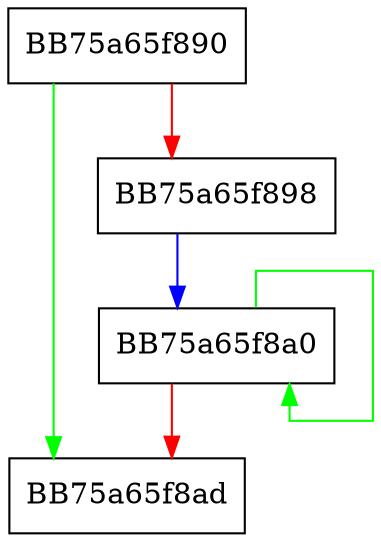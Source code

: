 digraph GetRecIdForIndex {
  node [shape="box"];
  graph [splines=ortho];
  BB75a65f890 -> BB75a65f8ad [color="green"];
  BB75a65f890 -> BB75a65f898 [color="red"];
  BB75a65f898 -> BB75a65f8a0 [color="blue"];
  BB75a65f8a0 -> BB75a65f8a0 [color="green"];
  BB75a65f8a0 -> BB75a65f8ad [color="red"];
}